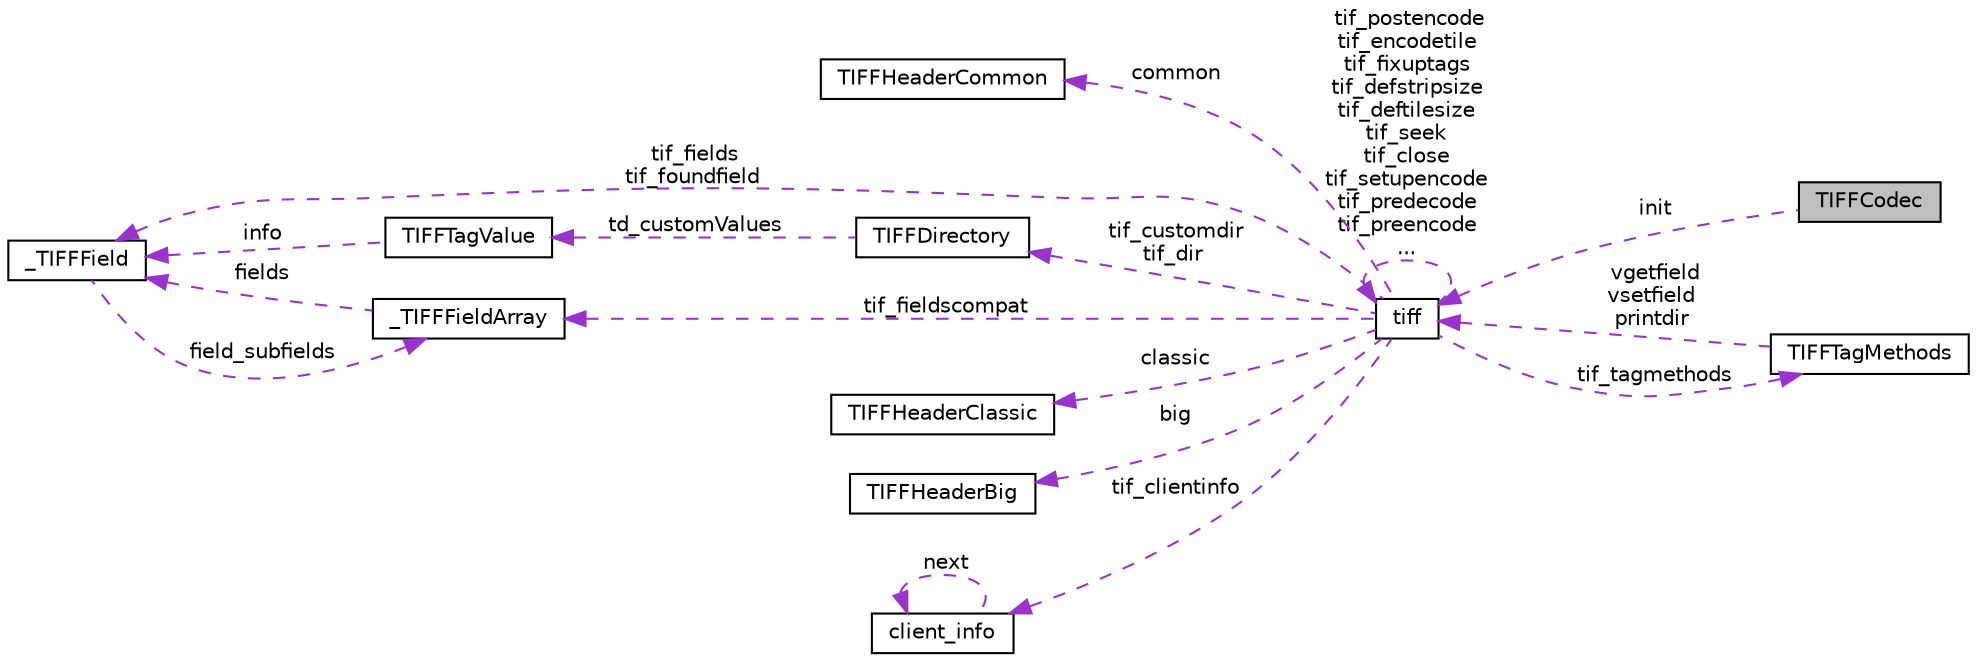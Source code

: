 digraph "TIFFCodec"
{
  edge [fontname="Helvetica",fontsize="10",labelfontname="Helvetica",labelfontsize="10"];
  node [fontname="Helvetica",fontsize="10",shape=record];
  rankdir="LR";
  Node1 [label="TIFFCodec",height=0.2,width=0.4,color="black", fillcolor="grey75", style="filled", fontcolor="black"];
  Node2 -> Node1 [dir="back",color="darkorchid3",fontsize="10",style="dashed",label=" init" ,fontname="Helvetica"];
  Node2 [label="tiff",height=0.2,width=0.4,color="black", fillcolor="white", style="filled",URL="$structtiff.html"];
  Node3 -> Node2 [dir="back",color="darkorchid3",fontsize="10",style="dashed",label=" common" ,fontname="Helvetica"];
  Node3 [label="TIFFHeaderCommon",height=0.2,width=0.4,color="black", fillcolor="white", style="filled",URL="$struct_t_i_f_f_header_common.html"];
  Node4 -> Node2 [dir="back",color="darkorchid3",fontsize="10",style="dashed",label=" tif_customdir\ntif_dir" ,fontname="Helvetica"];
  Node4 [label="TIFFDirectory",height=0.2,width=0.4,color="black", fillcolor="white", style="filled",URL="$struct_t_i_f_f_directory.html"];
  Node5 -> Node4 [dir="back",color="darkorchid3",fontsize="10",style="dashed",label=" td_customValues" ,fontname="Helvetica"];
  Node5 [label="TIFFTagValue",height=0.2,width=0.4,color="black", fillcolor="white", style="filled",URL="$struct_t_i_f_f_tag_value.html"];
  Node6 -> Node5 [dir="back",color="darkorchid3",fontsize="10",style="dashed",label=" info" ,fontname="Helvetica"];
  Node6 [label="_TIFFField",height=0.2,width=0.4,color="black", fillcolor="white", style="filled",URL="$struct___t_i_f_f_field.html"];
  Node7 -> Node6 [dir="back",color="darkorchid3",fontsize="10",style="dashed",label=" field_subfields" ,fontname="Helvetica"];
  Node7 [label="_TIFFFieldArray",height=0.2,width=0.4,color="black", fillcolor="white", style="filled",URL="$struct___t_i_f_f_field_array.html"];
  Node6 -> Node7 [dir="back",color="darkorchid3",fontsize="10",style="dashed",label=" fields" ,fontname="Helvetica"];
  Node8 -> Node2 [dir="back",color="darkorchid3",fontsize="10",style="dashed",label=" classic" ,fontname="Helvetica"];
  Node8 [label="TIFFHeaderClassic",height=0.2,width=0.4,color="black", fillcolor="white", style="filled",URL="$struct_t_i_f_f_header_classic.html"];
  Node2 -> Node2 [dir="back",color="darkorchid3",fontsize="10",style="dashed",label=" tif_postencode\ntif_encodetile\ntif_fixuptags\ntif_defstripsize\ntif_deftilesize\ntif_seek\ntif_close\ntif_setupencode\ntif_predecode\ntif_preencode\n..." ,fontname="Helvetica"];
  Node6 -> Node2 [dir="back",color="darkorchid3",fontsize="10",style="dashed",label=" tif_fields\ntif_foundfield" ,fontname="Helvetica"];
  Node7 -> Node2 [dir="back",color="darkorchid3",fontsize="10",style="dashed",label=" tif_fieldscompat" ,fontname="Helvetica"];
  Node9 -> Node2 [dir="back",color="darkorchid3",fontsize="10",style="dashed",label=" big" ,fontname="Helvetica"];
  Node9 [label="TIFFHeaderBig",height=0.2,width=0.4,color="black", fillcolor="white", style="filled",URL="$struct_t_i_f_f_header_big.html"];
  Node10 -> Node2 [dir="back",color="darkorchid3",fontsize="10",style="dashed",label=" tif_clientinfo" ,fontname="Helvetica"];
  Node10 [label="client_info",height=0.2,width=0.4,color="black", fillcolor="white", style="filled",URL="$structclient__info.html"];
  Node10 -> Node10 [dir="back",color="darkorchid3",fontsize="10",style="dashed",label=" next" ,fontname="Helvetica"];
  Node11 -> Node2 [dir="back",color="darkorchid3",fontsize="10",style="dashed",label=" tif_tagmethods" ,fontname="Helvetica"];
  Node11 [label="TIFFTagMethods",height=0.2,width=0.4,color="black", fillcolor="white", style="filled",URL="$struct_t_i_f_f_tag_methods.html"];
  Node2 -> Node11 [dir="back",color="darkorchid3",fontsize="10",style="dashed",label=" vgetfield\nvsetfield\nprintdir" ,fontname="Helvetica"];
}
